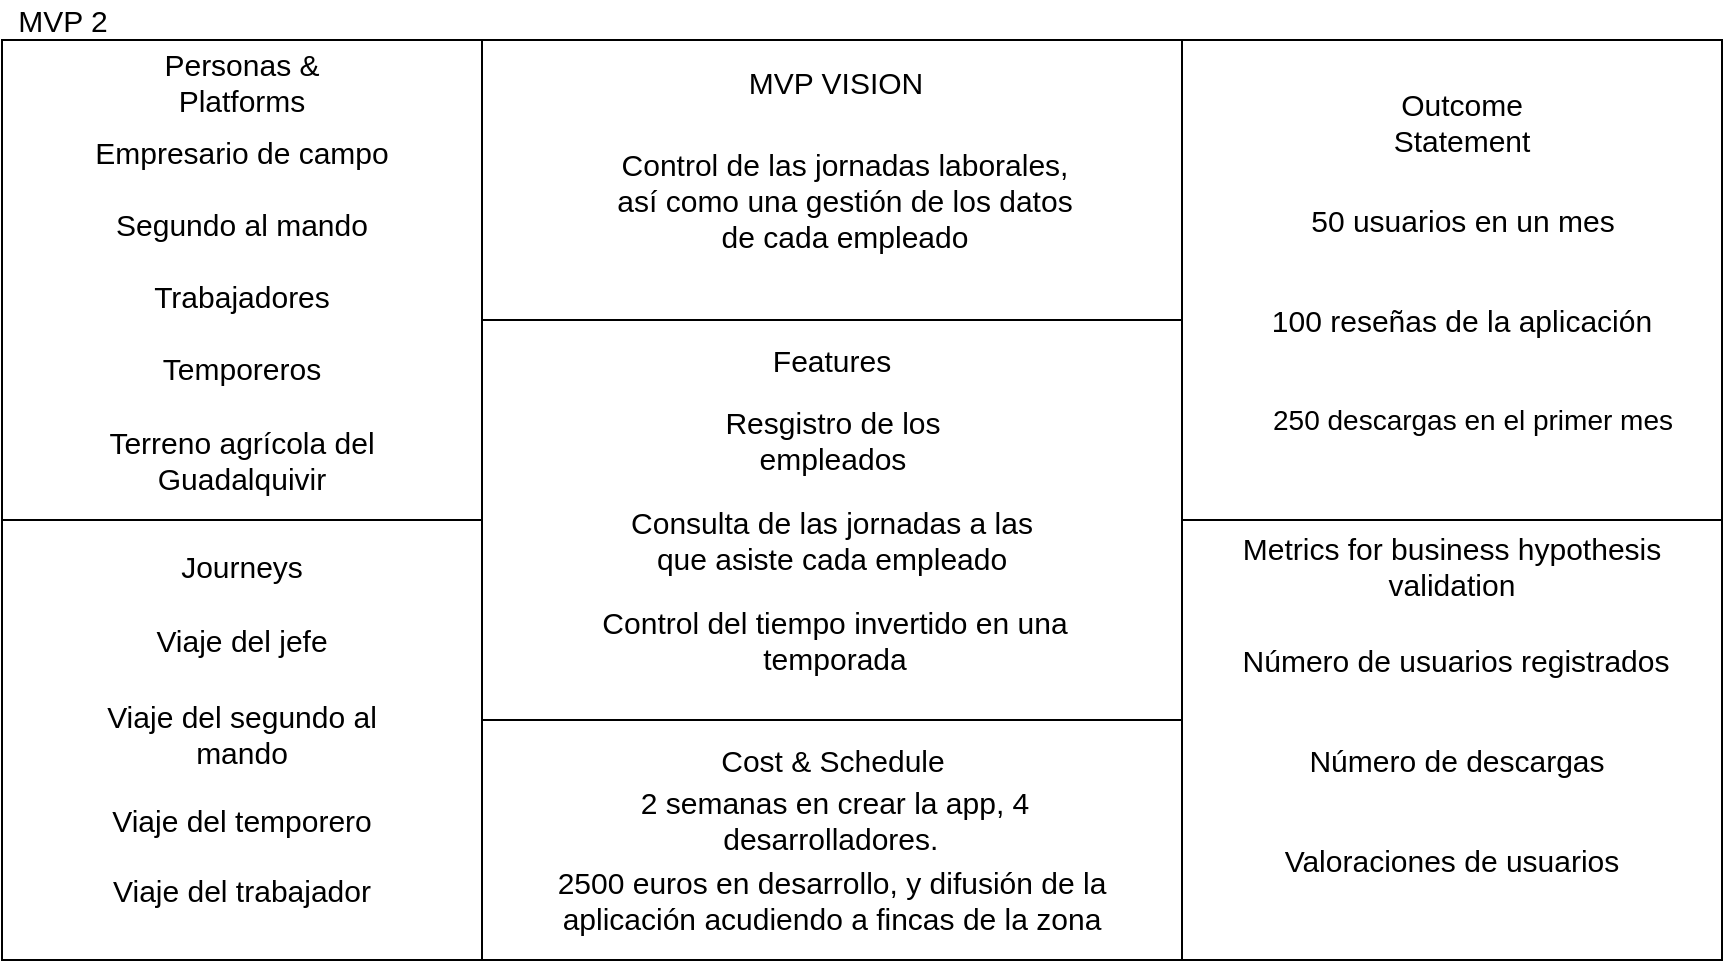 <mxfile version="13.9.7" type="device"><diagram id="lha7LdS4NLu7TA2GIMqn" name="Page-1"><mxGraphModel dx="71" dy="430" grid="1" gridSize="10" guides="1" tooltips="1" connect="1" arrows="1" fold="1" page="1" pageScale="1" pageWidth="827" pageHeight="1169" math="0" shadow="0"><root><mxCell id="0"/><mxCell id="1" parent="0"/><mxCell id="pZ0fk9jRN3IaE-ZQOIqf-1" value="" style="rounded=0;whiteSpace=wrap;html=1;" parent="1" vertex="1"><mxGeometry x="1190" y="160" width="350" height="140" as="geometry"/></mxCell><mxCell id="pZ0fk9jRN3IaE-ZQOIqf-2" value="" style="rounded=0;whiteSpace=wrap;html=1;" parent="1" vertex="1"><mxGeometry x="950" y="160" width="240" height="240" as="geometry"/></mxCell><mxCell id="pZ0fk9jRN3IaE-ZQOIqf-3" value="MVP VISION" style="text;html=1;strokeColor=none;fillColor=none;align=center;verticalAlign=middle;whiteSpace=wrap;rounded=0;fontSize=15;" parent="1" vertex="1"><mxGeometry x="1310.5" y="171" width="112" height="20" as="geometry"/></mxCell><mxCell id="pZ0fk9jRN3IaE-ZQOIqf-4" value="" style="rounded=0;whiteSpace=wrap;html=1;" parent="1" vertex="1"><mxGeometry x="1540" y="160" width="270" height="240" as="geometry"/></mxCell><mxCell id="pZ0fk9jRN3IaE-ZQOIqf-5" value="" style="rounded=0;whiteSpace=wrap;html=1;" parent="1" vertex="1"><mxGeometry x="1190" y="300" width="350" height="200" as="geometry"/></mxCell><mxCell id="pZ0fk9jRN3IaE-ZQOIqf-6" value="" style="rounded=0;whiteSpace=wrap;html=1;" parent="1" vertex="1"><mxGeometry x="950" y="400" width="240" height="220" as="geometry"/></mxCell><mxCell id="pZ0fk9jRN3IaE-ZQOIqf-7" value="" style="rounded=0;whiteSpace=wrap;html=1;" parent="1" vertex="1"><mxGeometry x="1190" y="500" width="350" height="120" as="geometry"/></mxCell><mxCell id="pZ0fk9jRN3IaE-ZQOIqf-8" value="" style="rounded=0;whiteSpace=wrap;html=1;" parent="1" vertex="1"><mxGeometry x="1540" y="400" width="270" height="220" as="geometry"/></mxCell><mxCell id="pZ0fk9jRN3IaE-ZQOIqf-9" value="Features" style="text;html=1;strokeColor=none;fillColor=none;align=center;verticalAlign=middle;whiteSpace=wrap;rounded=0;fontSize=15;" parent="1" vertex="1"><mxGeometry x="1345" y="310" width="40" height="20" as="geometry"/></mxCell><mxCell id="pZ0fk9jRN3IaE-ZQOIqf-10" value="Personas &amp;amp; Platforms" style="text;html=1;strokeColor=none;fillColor=none;align=center;verticalAlign=middle;whiteSpace=wrap;rounded=0;fontSize=15;" parent="1" vertex="1"><mxGeometry x="1010" y="171" width="120" height="20" as="geometry"/></mxCell><mxCell id="pZ0fk9jRN3IaE-ZQOIqf-11" value="Cost &amp;amp; Schedule" style="text;html=1;strokeColor=none;fillColor=none;align=center;verticalAlign=middle;whiteSpace=wrap;rounded=0;fontSize=15;" parent="1" vertex="1"><mxGeometry x="1307.5" y="510" width="115" height="20" as="geometry"/></mxCell><mxCell id="pZ0fk9jRN3IaE-ZQOIqf-12" value="Journeys" style="text;html=1;strokeColor=none;fillColor=none;align=center;verticalAlign=middle;whiteSpace=wrap;rounded=0;fontSize=15;" parent="1" vertex="1"><mxGeometry x="1050" y="413" width="40" height="20" as="geometry"/></mxCell><mxCell id="pZ0fk9jRN3IaE-ZQOIqf-13" value="&lt;span&gt;Outcome Statement&lt;/span&gt;" style="text;html=1;strokeColor=none;fillColor=none;align=center;verticalAlign=middle;whiteSpace=wrap;rounded=0;fontSize=15;" parent="1" vertex="1"><mxGeometry x="1620" y="191" width="120" height="20" as="geometry"/></mxCell><mxCell id="pZ0fk9jRN3IaE-ZQOIqf-14" value="Metrics for business hypothesis validation" style="text;html=1;strokeColor=none;fillColor=none;align=center;verticalAlign=middle;whiteSpace=wrap;rounded=0;fontSize=15;" parent="1" vertex="1"><mxGeometry x="1560" y="413" width="230" height="20" as="geometry"/></mxCell><mxCell id="pZ0fk9jRN3IaE-ZQOIqf-15" value="Empresario de campo&lt;br&gt;&lt;br&gt;Segundo al mando&lt;br&gt;&lt;br&gt;Trabajadores&lt;br&gt;&lt;br&gt;Temporeros" style="text;html=1;strokeColor=none;fillColor=none;align=center;verticalAlign=middle;whiteSpace=wrap;rounded=0;fontSize=15;" parent="1" vertex="1"><mxGeometry x="950" y="260" width="240" height="20" as="geometry"/></mxCell><mxCell id="pZ0fk9jRN3IaE-ZQOIqf-16" value="Terreno agrícola del Guadalquivir" style="text;html=1;strokeColor=none;fillColor=none;align=center;verticalAlign=middle;whiteSpace=wrap;rounded=0;fontSize=15;" parent="1" vertex="1"><mxGeometry x="970" y="360" width="200" height="20" as="geometry"/></mxCell><mxCell id="pZ0fk9jRN3IaE-ZQOIqf-19" value="Número de usuarios registrados" style="text;html=1;strokeColor=none;fillColor=none;align=center;verticalAlign=middle;whiteSpace=wrap;rounded=0;fontSize=15;" parent="1" vertex="1"><mxGeometry x="1552" y="460" width="250" height="20" as="geometry"/></mxCell><mxCell id="pZ0fk9jRN3IaE-ZQOIqf-20" value="Viaje del jefe" style="text;html=1;strokeColor=none;fillColor=none;align=center;verticalAlign=middle;whiteSpace=wrap;rounded=0;fontSize=15;" parent="1" vertex="1"><mxGeometry x="1010" y="450" width="120" height="20" as="geometry"/></mxCell><mxCell id="pZ0fk9jRN3IaE-ZQOIqf-21" value="Viaje del segundo al mando" style="text;html=1;strokeColor=none;fillColor=none;align=center;verticalAlign=middle;whiteSpace=wrap;rounded=0;fontSize=15;" parent="1" vertex="1"><mxGeometry x="1000" y="497" width="140" height="20" as="geometry"/></mxCell><mxCell id="pZ0fk9jRN3IaE-ZQOIqf-22" value="Resgistro de los empleados" style="text;html=1;strokeColor=none;fillColor=none;align=center;verticalAlign=middle;whiteSpace=wrap;rounded=0;fontSize=15;" parent="1" vertex="1"><mxGeometry x="1272.5" y="350" width="185" height="20" as="geometry"/></mxCell><mxCell id="pZ0fk9jRN3IaE-ZQOIqf-23" value="Consulta de las jornadas a las que asiste cada empleado" style="text;html=1;strokeColor=none;fillColor=none;align=center;verticalAlign=middle;whiteSpace=wrap;rounded=0;fontSize=15;" parent="1" vertex="1"><mxGeometry x="1256.25" y="400" width="217.5" height="20" as="geometry"/></mxCell><mxCell id="pZ0fk9jRN3IaE-ZQOIqf-24" value="Control del tiempo invertido en una temporada" style="text;html=1;strokeColor=none;fillColor=none;align=center;verticalAlign=middle;whiteSpace=wrap;rounded=0;fontSize=15;" parent="1" vertex="1"><mxGeometry x="1234" y="450" width="265" height="20" as="geometry"/></mxCell><mxCell id="pZ0fk9jRN3IaE-ZQOIqf-25" value="2 semanas en crear la app, 4 desarrolladores.&amp;nbsp;" style="text;html=1;strokeColor=none;fillColor=none;align=center;verticalAlign=middle;whiteSpace=wrap;rounded=0;fontSize=15;" parent="1" vertex="1"><mxGeometry x="1234" y="540" width="265" height="20" as="geometry"/></mxCell><mxCell id="pZ0fk9jRN3IaE-ZQOIqf-26" value="&lt;div&gt;2500 euros en desarrollo, y difusión de la aplicación acudiendo a fincas de la zona&lt;/div&gt;" style="text;html=1;strokeColor=none;fillColor=none;align=center;verticalAlign=middle;whiteSpace=wrap;rounded=0;fontSize=15;" parent="1" vertex="1"><mxGeometry x="1215" y="580" width="300" height="20" as="geometry"/></mxCell><mxCell id="pZ0fk9jRN3IaE-ZQOIqf-27" value="Número de descargas" style="text;html=1;strokeColor=none;fillColor=none;align=center;verticalAlign=middle;whiteSpace=wrap;rounded=0;fontSize=15;" parent="1" vertex="1"><mxGeometry x="1580" y="510" width="195" height="20" as="geometry"/></mxCell><mxCell id="pZ0fk9jRN3IaE-ZQOIqf-29" value="MVP 2" style="text;html=1;align=center;verticalAlign=middle;resizable=0;points=[];autosize=1;fontSize=15;" parent="1" vertex="1"><mxGeometry x="950" y="140" width="60" height="20" as="geometry"/></mxCell><mxCell id="pZ0fk9jRN3IaE-ZQOIqf-44" value="Viaje del temporero" style="text;html=1;strokeColor=none;fillColor=none;align=center;verticalAlign=middle;whiteSpace=wrap;rounded=0;fontSize=15;" parent="1" vertex="1"><mxGeometry x="980" y="540" width="180" height="20" as="geometry"/></mxCell><mxCell id="pZ0fk9jRN3IaE-ZQOIqf-45" value="Control de las jornadas laborales, así como una gestión de los datos de cada empleado" style="text;html=1;strokeColor=none;fillColor=none;align=center;verticalAlign=middle;whiteSpace=wrap;rounded=0;fontSize=15;" parent="1" vertex="1"><mxGeometry x="1256.25" y="230" width="231" height="20" as="geometry"/></mxCell><mxCell id="pZ0fk9jRN3IaE-ZQOIqf-47" value="Valoraciones de usuarios" style="text;html=1;strokeColor=none;fillColor=none;align=center;verticalAlign=middle;whiteSpace=wrap;rounded=0;fontSize=15;" parent="1" vertex="1"><mxGeometry x="1575" y="560" width="200" height="20" as="geometry"/></mxCell><mxCell id="RhqX_2b1QZkYJyyKZpAc-2" value="Viaje del trabajador" style="text;html=1;strokeColor=none;fillColor=none;align=center;verticalAlign=middle;whiteSpace=wrap;rounded=0;fontSize=15;" parent="1" vertex="1"><mxGeometry x="980" y="575" width="180" height="20" as="geometry"/></mxCell><mxCell id="RhqX_2b1QZkYJyyKZpAc-3" value="50 usuarios en un mes" style="text;html=1;strokeColor=none;fillColor=none;align=center;verticalAlign=middle;whiteSpace=wrap;rounded=0;fontSize=15;" parent="1" vertex="1"><mxGeometry x="1598.75" y="240" width="162.5" height="20" as="geometry"/></mxCell><mxCell id="RhqX_2b1QZkYJyyKZpAc-4" value="100 reseñas de la aplicación" style="text;html=1;strokeColor=none;fillColor=none;align=center;verticalAlign=middle;whiteSpace=wrap;rounded=0;fontSize=15;" parent="1" vertex="1"><mxGeometry x="1580" y="290" width="200" height="20" as="geometry"/></mxCell><mxCell id="RhqX_2b1QZkYJyyKZpAc-5" value="250 descargas en el primer mes" style="text;html=1;strokeColor=none;fillColor=none;align=center;verticalAlign=middle;whiteSpace=wrap;rounded=0;fontSize=14;" parent="1" vertex="1"><mxGeometry x="1580" y="340" width="210.62" height="20" as="geometry"/></mxCell></root></mxGraphModel></diagram></mxfile>